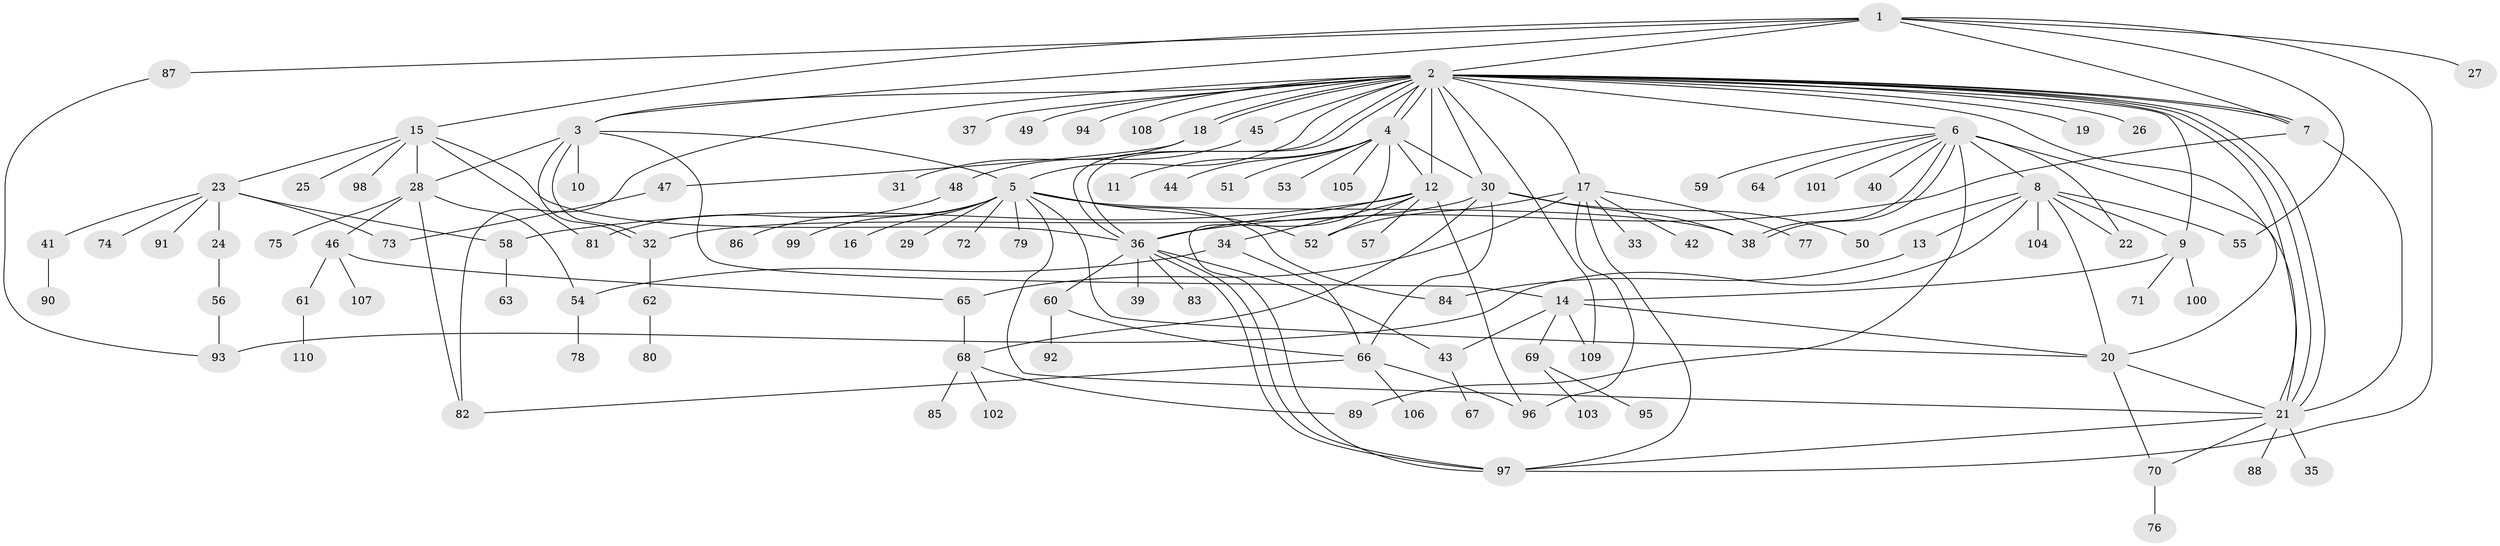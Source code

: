 // coarse degree distribution, {10: 0.022988505747126436, 27: 0.011494252873563218, 12: 0.011494252873563218, 9: 0.022988505747126436, 13: 0.011494252873563218, 8: 0.011494252873563218, 4: 0.034482758620689655, 1: 0.5172413793103449, 14: 0.011494252873563218, 2: 0.16091954022988506, 7: 0.04597701149425287, 6: 0.011494252873563218, 3: 0.11494252873563218, 5: 0.011494252873563218}
// Generated by graph-tools (version 1.1) at 2025/51/02/27/25 19:51:54]
// undirected, 110 vertices, 167 edges
graph export_dot {
graph [start="1"]
  node [color=gray90,style=filled];
  1;
  2;
  3;
  4;
  5;
  6;
  7;
  8;
  9;
  10;
  11;
  12;
  13;
  14;
  15;
  16;
  17;
  18;
  19;
  20;
  21;
  22;
  23;
  24;
  25;
  26;
  27;
  28;
  29;
  30;
  31;
  32;
  33;
  34;
  35;
  36;
  37;
  38;
  39;
  40;
  41;
  42;
  43;
  44;
  45;
  46;
  47;
  48;
  49;
  50;
  51;
  52;
  53;
  54;
  55;
  56;
  57;
  58;
  59;
  60;
  61;
  62;
  63;
  64;
  65;
  66;
  67;
  68;
  69;
  70;
  71;
  72;
  73;
  74;
  75;
  76;
  77;
  78;
  79;
  80;
  81;
  82;
  83;
  84;
  85;
  86;
  87;
  88;
  89;
  90;
  91;
  92;
  93;
  94;
  95;
  96;
  97;
  98;
  99;
  100;
  101;
  102;
  103;
  104;
  105;
  106;
  107;
  108;
  109;
  110;
  1 -- 2;
  1 -- 3;
  1 -- 7;
  1 -- 15;
  1 -- 27;
  1 -- 55;
  1 -- 87;
  1 -- 97;
  2 -- 3;
  2 -- 4;
  2 -- 4;
  2 -- 5;
  2 -- 6;
  2 -- 7;
  2 -- 7;
  2 -- 9;
  2 -- 12;
  2 -- 17;
  2 -- 18;
  2 -- 18;
  2 -- 19;
  2 -- 20;
  2 -- 21;
  2 -- 21;
  2 -- 21;
  2 -- 26;
  2 -- 30;
  2 -- 36;
  2 -- 36;
  2 -- 37;
  2 -- 45;
  2 -- 49;
  2 -- 82;
  2 -- 94;
  2 -- 108;
  2 -- 109;
  3 -- 5;
  3 -- 10;
  3 -- 14;
  3 -- 28;
  3 -- 32;
  3 -- 32;
  4 -- 11;
  4 -- 12;
  4 -- 30;
  4 -- 44;
  4 -- 51;
  4 -- 53;
  4 -- 97;
  4 -- 105;
  5 -- 16;
  5 -- 20;
  5 -- 21;
  5 -- 29;
  5 -- 38;
  5 -- 52;
  5 -- 72;
  5 -- 79;
  5 -- 84;
  5 -- 86;
  5 -- 99;
  6 -- 8;
  6 -- 21;
  6 -- 22;
  6 -- 38;
  6 -- 38;
  6 -- 40;
  6 -- 59;
  6 -- 64;
  6 -- 89;
  6 -- 101;
  7 -- 21;
  7 -- 36;
  8 -- 9;
  8 -- 13;
  8 -- 20;
  8 -- 22;
  8 -- 50;
  8 -- 55;
  8 -- 93;
  8 -- 104;
  9 -- 14;
  9 -- 71;
  9 -- 100;
  12 -- 34;
  12 -- 36;
  12 -- 52;
  12 -- 57;
  12 -- 58;
  12 -- 96;
  13 -- 84;
  14 -- 20;
  14 -- 43;
  14 -- 69;
  14 -- 109;
  15 -- 23;
  15 -- 25;
  15 -- 28;
  15 -- 36;
  15 -- 81;
  15 -- 98;
  17 -- 33;
  17 -- 42;
  17 -- 52;
  17 -- 65;
  17 -- 77;
  17 -- 96;
  17 -- 97;
  18 -- 31;
  18 -- 47;
  20 -- 21;
  20 -- 70;
  21 -- 35;
  21 -- 70;
  21 -- 88;
  21 -- 97;
  23 -- 24;
  23 -- 41;
  23 -- 58;
  23 -- 73;
  23 -- 74;
  23 -- 91;
  24 -- 56;
  28 -- 46;
  28 -- 54;
  28 -- 75;
  28 -- 82;
  30 -- 32;
  30 -- 38;
  30 -- 50;
  30 -- 66;
  30 -- 68;
  32 -- 62;
  34 -- 54;
  34 -- 66;
  36 -- 39;
  36 -- 43;
  36 -- 60;
  36 -- 83;
  36 -- 97;
  36 -- 97;
  41 -- 90;
  43 -- 67;
  45 -- 48;
  46 -- 61;
  46 -- 65;
  46 -- 107;
  47 -- 73;
  48 -- 81;
  54 -- 78;
  56 -- 93;
  58 -- 63;
  60 -- 66;
  60 -- 92;
  61 -- 110;
  62 -- 80;
  65 -- 68;
  66 -- 82;
  66 -- 96;
  66 -- 106;
  68 -- 85;
  68 -- 89;
  68 -- 102;
  69 -- 95;
  69 -- 103;
  70 -- 76;
  87 -- 93;
}
